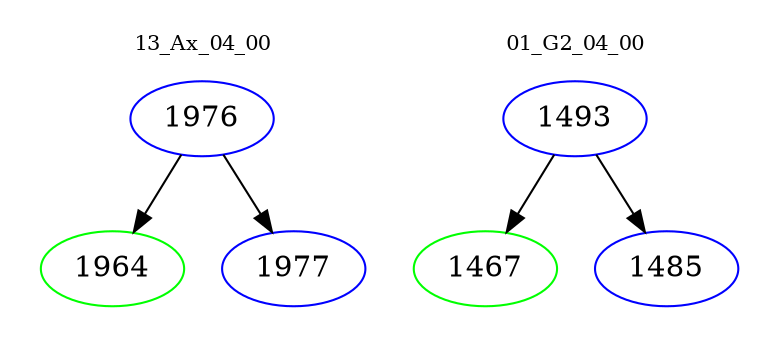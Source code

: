 digraph{
subgraph cluster_0 {
color = white
label = "13_Ax_04_00";
fontsize=10;
T0_1976 [label="1976", color="blue"]
T0_1976 -> T0_1964 [color="black"]
T0_1964 [label="1964", color="green"]
T0_1976 -> T0_1977 [color="black"]
T0_1977 [label="1977", color="blue"]
}
subgraph cluster_1 {
color = white
label = "01_G2_04_00";
fontsize=10;
T1_1493 [label="1493", color="blue"]
T1_1493 -> T1_1467 [color="black"]
T1_1467 [label="1467", color="green"]
T1_1493 -> T1_1485 [color="black"]
T1_1485 [label="1485", color="blue"]
}
}
